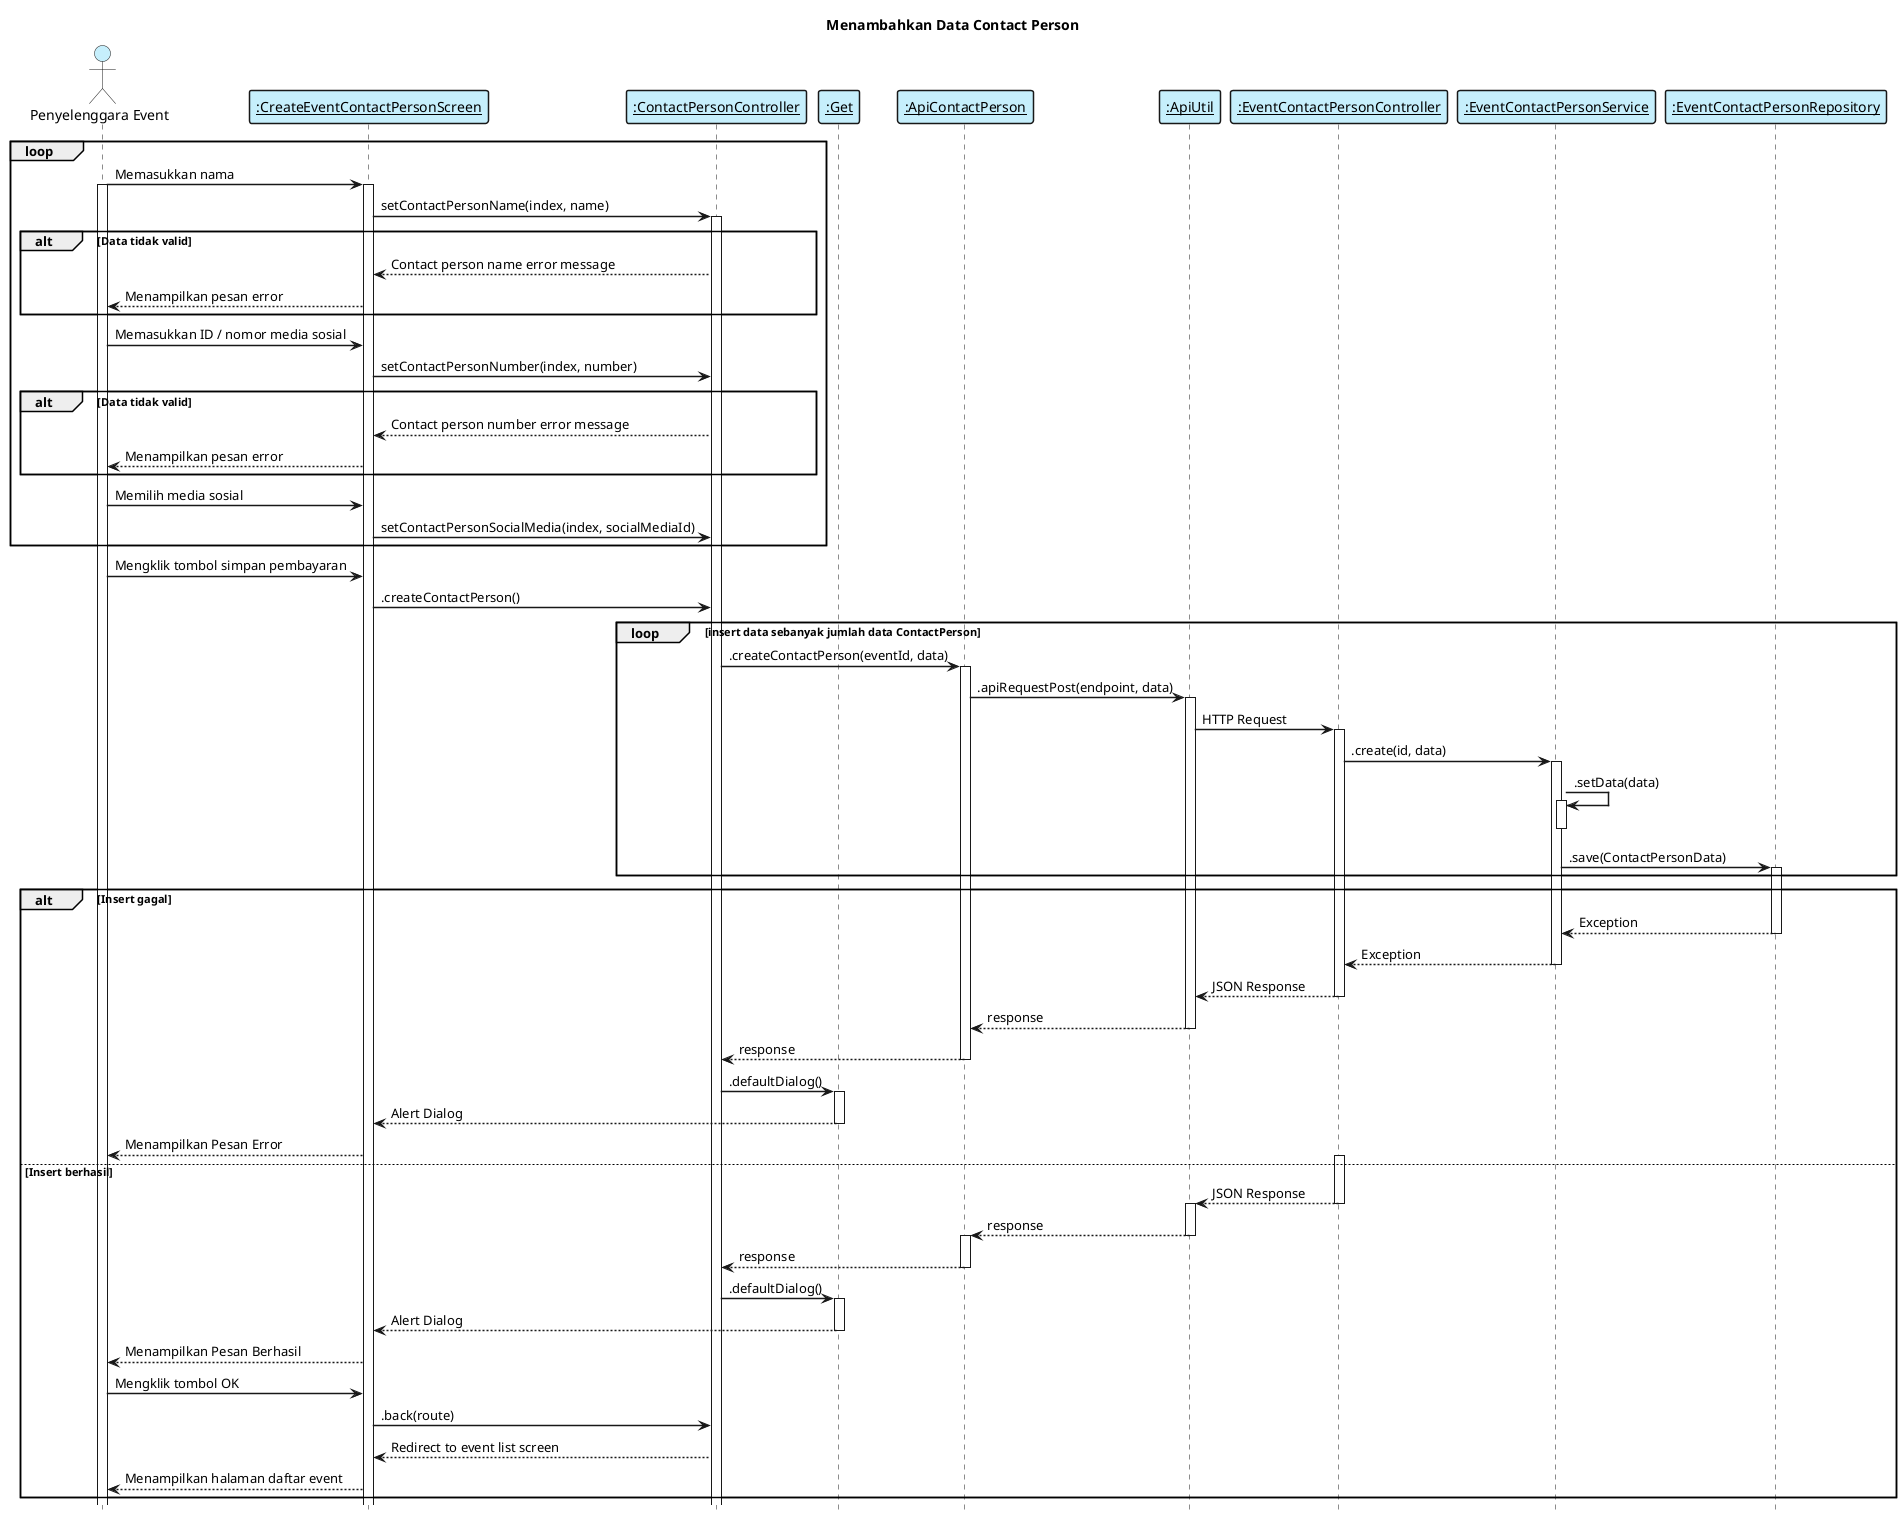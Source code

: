 @startuml membuat data contact person

    title "Menambahkan Data Contact Person"
    hide footbox
    skinparam shadowing false
    skinparam sequence {    
        ArrowThickness 1.5
        ActorFontName Century Gothic
        ActorBackgroundColor  #C6EFFC
        ArrowFontName Century Gothic
        ParticipantBorderThickness 1.5
        ParticipantBackgroundColor #C6EFFC
    }

    actor "Penyelenggara Event" as eo
    participant "__:CreateEventContactPersonScreen__" as viewContactPerson
    participant "__:ContactPersonController__" as controllerContactPerson
    participant "__:Get__" as libGet
    participant "__:ApiContactPerson__" as apiContactPerson
    participant "__:ApiUtil__" as apiUtil
    participant "__:EventContactPersonController__" as controllerContactPersonBackend
    participant "__:EventContactPersonService__" as serviceContactPerson
    participant "__:EventContactPersonRepository__" as repositoryContactPerson
    
    loop
        eo -> viewContactPerson: Memasukkan nama
        activate eo
        activate viewContactPerson
        viewContactPerson -> controllerContactPerson: setContactPersonName(index, name)
        activate controllerContactPerson
        alt Data tidak valid
            controllerContactPerson --> viewContactPerson: Contact person name error message
            viewContactPerson --> eo: Menampilkan pesan error
        end

        eo -> viewContactPerson: Memasukkan ID / nomor media sosial
        viewContactPerson -> controllerContactPerson: setContactPersonNumber(index, number)
        alt Data tidak valid
            controllerContactPerson --> viewContactPerson: Contact person number error message
            viewContactPerson --> eo: Menampilkan pesan error
        end

        
        eo -> viewContactPerson: Memilih media sosial
        viewContactPerson -> controllerContactPerson: setContactPersonSocialMedia(index, socialMediaId)
    end

    eo -> viewContactPerson : Mengklik tombol simpan pembayaran
    viewContactPerson -> controllerContactPerson: .createContactPerson()

    loop insert data sebanyak jumlah data ContactPerson
        controllerContactPerson -> apiContactPerson: .createContactPerson(eventId, data)
        activate apiContactPerson
        apiContactPerson -> apiUtil: .apiRequestPost(endpoint, data)
        activate apiUtil
        apiUtil -> controllerContactPersonBackend: HTTP Request
        activate controllerContactPersonBackend
        controllerContactPersonBackend -> serviceContactPerson: .create(id, data)
        activate serviceContactPerson
        serviceContactPerson -> serviceContactPerson: .setData(data)
        activate serviceContactPerson
        deactivate serviceContactPerson
        serviceContactPerson -> repositoryContactPerson: .save(ContactPersonData)
        activate repositoryContactPerson
    end

     alt Insert gagal
            repositoryContactPerson --> serviceContactPerson: Exception
            deactivate 
            serviceContactPerson --> controllerContactPersonBackend: Exception
            deactivate 
            controllerContactPersonBackend --> apiUtil: JSON Response
            deactivate 
            apiUtil --> apiContactPerson: response 
            deactivate 
            apiContactPerson --> controllerContactPerson: response 
            deactivate 
            controllerContactPerson -> libGet: .defaultDialog()
            activate libGet
            libGet --> viewContactPerson: Alert Dialog
            deactivate libGet
            viewContactPerson --> eo: Menampilkan Pesan Error
        else Insert berhasil
            activate controllerContactPersonBackend
            controllerContactPersonBackend --> apiUtil: JSON Response
            deactivate controllerContactPersonBackend
            activate apiUtil
            apiUtil --> apiContactPerson: response
            deactivate apiUtil
            activate apiContactPerson
            apiContactPerson --> controllerContactPerson: response
            deactivate apiContactPerson
            controllerContactPerson -> libGet: .defaultDialog()
            activate libGet
            libGet --> viewContactPerson: Alert Dialog
            deactivate libGet
            viewContactPerson --> eo: Menampilkan Pesan Berhasil
            eo -> viewContactPerson: Mengklik tombol OK
           
            viewContactPerson -> controllerContactPerson: .back(route)
            controllerContactPerson --> viewContactPerson: Redirect to event list screen
            viewContactPerson --> eo: Menampilkan halaman daftar event

        end

@enduml